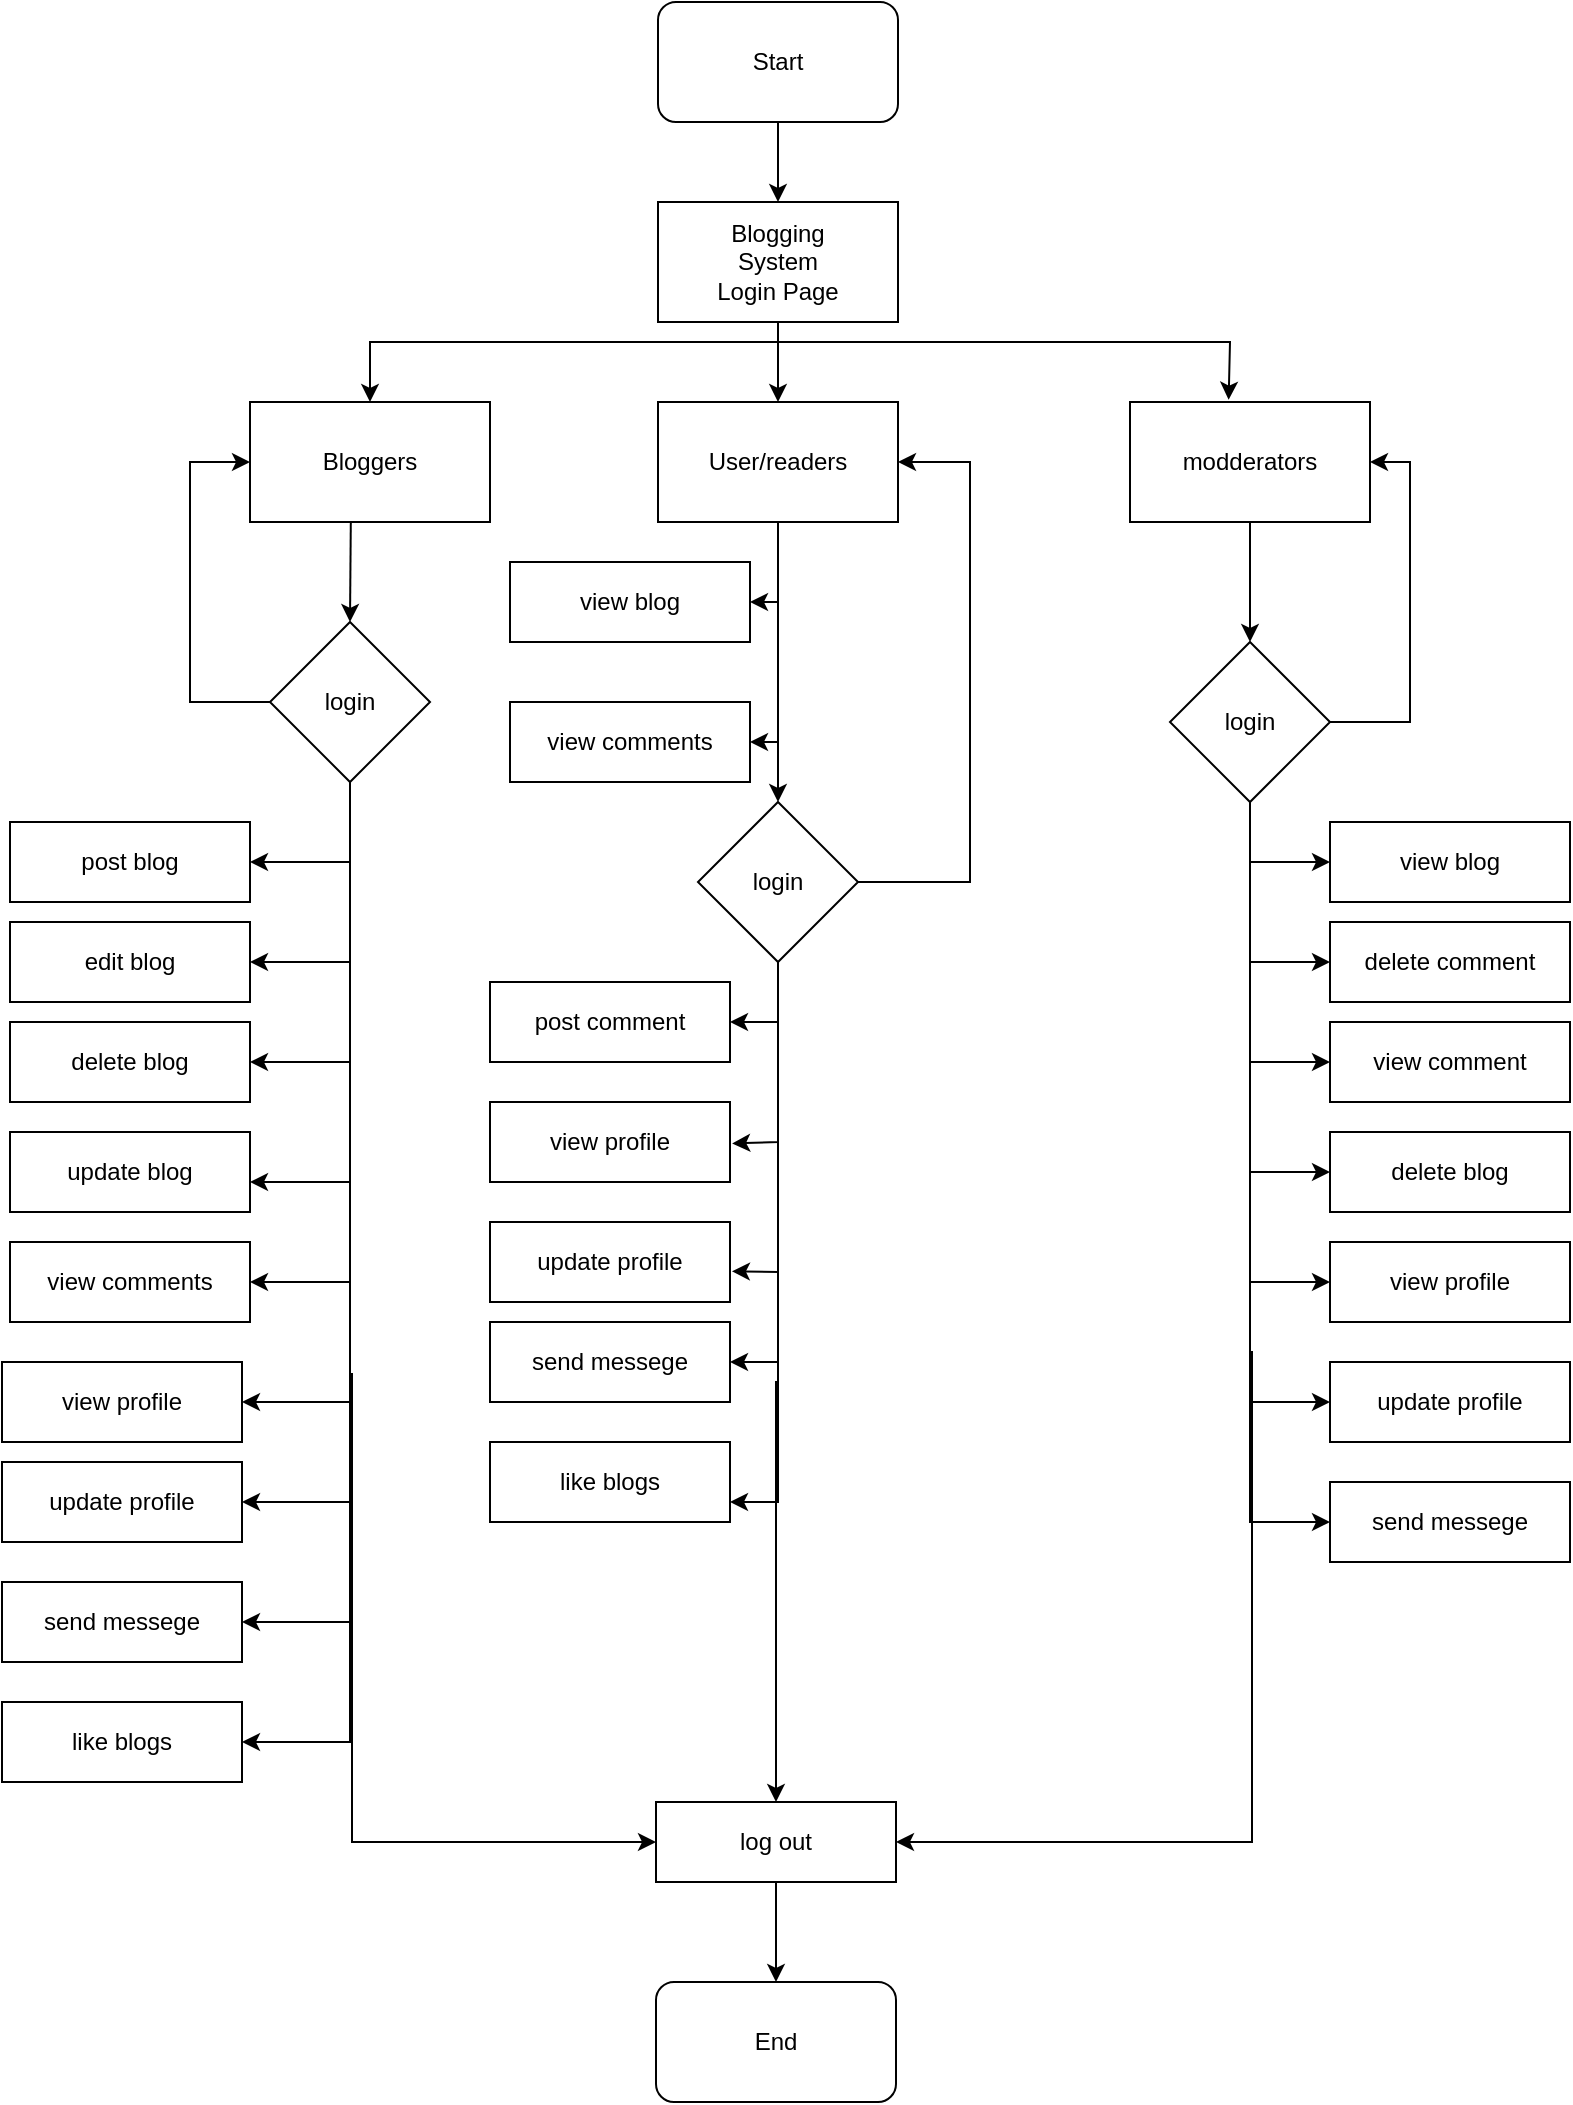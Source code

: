 <mxfile version="21.6.8" type="device">
  <diagram id="C5RBs43oDa-KdzZeNtuy" name="Page-1">
    <mxGraphModel dx="864" dy="556" grid="1" gridSize="10" guides="1" tooltips="1" connect="1" arrows="1" fold="1" page="1" pageScale="1" pageWidth="827" pageHeight="1169" math="0" shadow="0">
      <root>
        <mxCell id="WIyWlLk6GJQsqaUBKTNV-0" />
        <mxCell id="WIyWlLk6GJQsqaUBKTNV-1" parent="WIyWlLk6GJQsqaUBKTNV-0" />
        <mxCell id="yEGrShc0nkDmfcy5XUrJ-1" value="Start" style="rounded=1;whiteSpace=wrap;html=1;" parent="WIyWlLk6GJQsqaUBKTNV-1" vertex="1">
          <mxGeometry x="354" y="30" width="120" height="60" as="geometry" />
        </mxCell>
        <mxCell id="yEGrShc0nkDmfcy5XUrJ-2" value="" style="endArrow=classic;html=1;rounded=0;" parent="WIyWlLk6GJQsqaUBKTNV-1" source="yEGrShc0nkDmfcy5XUrJ-1" target="yEGrShc0nkDmfcy5XUrJ-3" edge="1">
          <mxGeometry width="50" height="50" relative="1" as="geometry">
            <mxPoint x="390" y="190" as="sourcePoint" />
            <mxPoint x="414" y="130" as="targetPoint" />
          </mxGeometry>
        </mxCell>
        <mxCell id="yEGrShc0nkDmfcy5XUrJ-3" value="Blogging&lt;br&gt;System&lt;br&gt;Login Page" style="rounded=0;whiteSpace=wrap;html=1;" parent="WIyWlLk6GJQsqaUBKTNV-1" vertex="1">
          <mxGeometry x="354" y="130" width="120" height="60" as="geometry" />
        </mxCell>
        <mxCell id="yEGrShc0nkDmfcy5XUrJ-5" value="Bloggers" style="rounded=0;whiteSpace=wrap;html=1;" parent="WIyWlLk6GJQsqaUBKTNV-1" vertex="1">
          <mxGeometry x="150" y="230" width="120" height="60" as="geometry" />
        </mxCell>
        <mxCell id="b2F76i5s4Bah9nfROhkG-20" style="edgeStyle=orthogonalEdgeStyle;rounded=0;orthogonalLoop=1;jettySize=auto;html=1;entryX=0.5;entryY=0;entryDx=0;entryDy=0;" parent="WIyWlLk6GJQsqaUBKTNV-1" source="yEGrShc0nkDmfcy5XUrJ-6" target="b2F76i5s4Bah9nfROhkG-17" edge="1">
          <mxGeometry relative="1" as="geometry" />
        </mxCell>
        <mxCell id="yEGrShc0nkDmfcy5XUrJ-6" value="User/readers" style="rounded=0;whiteSpace=wrap;html=1;" parent="WIyWlLk6GJQsqaUBKTNV-1" vertex="1">
          <mxGeometry x="354" y="230" width="120" height="60" as="geometry" />
        </mxCell>
        <mxCell id="yEGrShc0nkDmfcy5XUrJ-7" value="modderators" style="rounded=0;whiteSpace=wrap;html=1;" parent="WIyWlLk6GJQsqaUBKTNV-1" vertex="1">
          <mxGeometry x="590" y="230" width="120" height="60" as="geometry" />
        </mxCell>
        <mxCell id="yEGrShc0nkDmfcy5XUrJ-10" value="" style="endArrow=classic;html=1;rounded=0;entryX=0.5;entryY=0;entryDx=0;entryDy=0;exitX=0.5;exitY=1;exitDx=0;exitDy=0;" parent="WIyWlLk6GJQsqaUBKTNV-1" source="yEGrShc0nkDmfcy5XUrJ-3" target="yEGrShc0nkDmfcy5XUrJ-5" edge="1">
          <mxGeometry width="50" height="50" relative="1" as="geometry">
            <mxPoint x="410" y="200" as="sourcePoint" />
            <mxPoint x="202.68" y="230" as="targetPoint" />
            <Array as="points">
              <mxPoint x="414" y="200" />
              <mxPoint x="210" y="200" />
            </Array>
          </mxGeometry>
        </mxCell>
        <mxCell id="yEGrShc0nkDmfcy5XUrJ-12" value="" style="endArrow=classic;html=1;rounded=0;entryX=0.411;entryY=-0.019;entryDx=0;entryDy=0;exitX=0.5;exitY=1;exitDx=0;exitDy=0;entryPerimeter=0;" parent="WIyWlLk6GJQsqaUBKTNV-1" source="yEGrShc0nkDmfcy5XUrJ-3" target="yEGrShc0nkDmfcy5XUrJ-7" edge="1">
          <mxGeometry width="50" height="50" relative="1" as="geometry">
            <mxPoint x="424" y="200" as="sourcePoint" />
            <mxPoint x="220" y="240" as="targetPoint" />
            <Array as="points">
              <mxPoint x="414" y="200" />
              <mxPoint x="640" y="200" />
            </Array>
          </mxGeometry>
        </mxCell>
        <mxCell id="yEGrShc0nkDmfcy5XUrJ-15" value="" style="endArrow=classic;html=1;rounded=0;entryX=0.5;entryY=0;entryDx=0;entryDy=0;" parent="WIyWlLk6GJQsqaUBKTNV-1" target="yEGrShc0nkDmfcy5XUrJ-6" edge="1">
          <mxGeometry width="50" height="50" relative="1" as="geometry">
            <mxPoint x="414" y="190" as="sourcePoint" />
            <mxPoint x="420" y="140" as="targetPoint" />
          </mxGeometry>
        </mxCell>
        <mxCell id="b2F76i5s4Bah9nfROhkG-29" style="edgeStyle=orthogonalEdgeStyle;rounded=0;orthogonalLoop=1;jettySize=auto;html=1;entryX=1;entryY=0.5;entryDx=0;entryDy=0;" parent="WIyWlLk6GJQsqaUBKTNV-1" source="yEGrShc0nkDmfcy5XUrJ-16" target="b2F76i5s4Bah9nfROhkG-15" edge="1">
          <mxGeometry relative="1" as="geometry">
            <mxPoint x="200" y="914" as="targetPoint" />
            <Array as="points">
              <mxPoint x="200" y="900" />
            </Array>
          </mxGeometry>
        </mxCell>
        <mxCell id="b2F76i5s4Bah9nfROhkG-60" style="edgeStyle=orthogonalEdgeStyle;rounded=0;orthogonalLoop=1;jettySize=auto;html=1;entryX=0;entryY=0.5;entryDx=0;entryDy=0;" parent="WIyWlLk6GJQsqaUBKTNV-1" source="yEGrShc0nkDmfcy5XUrJ-16" target="b2F76i5s4Bah9nfROhkG-59" edge="1">
          <mxGeometry relative="1" as="geometry">
            <mxPoint x="200" y="1012.5" as="targetPoint" />
            <Array as="points">
              <mxPoint x="200" y="716" />
              <mxPoint x="201" y="980" />
            </Array>
          </mxGeometry>
        </mxCell>
        <mxCell id="yEGrShc0nkDmfcy5XUrJ-16" value="login" style="rhombus;whiteSpace=wrap;html=1;" parent="WIyWlLk6GJQsqaUBKTNV-1" vertex="1">
          <mxGeometry x="160" y="340" width="80" height="80" as="geometry" />
        </mxCell>
        <mxCell id="b2F76i5s4Bah9nfROhkG-57" style="edgeStyle=orthogonalEdgeStyle;rounded=0;orthogonalLoop=1;jettySize=auto;html=1;entryX=0;entryY=0.5;entryDx=0;entryDy=0;" parent="WIyWlLk6GJQsqaUBKTNV-1" source="yEGrShc0nkDmfcy5XUrJ-17" target="b2F76i5s4Bah9nfROhkG-12" edge="1">
          <mxGeometry relative="1" as="geometry">
            <mxPoint x="650" y="813.81" as="targetPoint" />
            <Array as="points">
              <mxPoint x="650" y="790" />
            </Array>
          </mxGeometry>
        </mxCell>
        <mxCell id="b2F76i5s4Bah9nfROhkG-62" style="edgeStyle=orthogonalEdgeStyle;rounded=0;orthogonalLoop=1;jettySize=auto;html=1;entryX=1;entryY=0.5;entryDx=0;entryDy=0;" parent="WIyWlLk6GJQsqaUBKTNV-1" source="yEGrShc0nkDmfcy5XUrJ-17" target="b2F76i5s4Bah9nfROhkG-59" edge="1">
          <mxGeometry relative="1" as="geometry">
            <mxPoint x="650" y="980" as="targetPoint" />
            <Array as="points">
              <mxPoint x="650" y="705" />
              <mxPoint x="651" y="980" />
            </Array>
          </mxGeometry>
        </mxCell>
        <mxCell id="yEGrShc0nkDmfcy5XUrJ-17" value="login" style="rhombus;whiteSpace=wrap;html=1;" parent="WIyWlLk6GJQsqaUBKTNV-1" vertex="1">
          <mxGeometry x="610" y="350" width="80" height="80" as="geometry" />
        </mxCell>
        <mxCell id="yEGrShc0nkDmfcy5XUrJ-18" value="" style="endArrow=classic;html=1;rounded=0;exitX=0.42;exitY=1.004;exitDx=0;exitDy=0;entryX=0.5;entryY=0;entryDx=0;entryDy=0;exitPerimeter=0;" parent="WIyWlLk6GJQsqaUBKTNV-1" source="yEGrShc0nkDmfcy5XUrJ-5" target="yEGrShc0nkDmfcy5XUrJ-16" edge="1">
          <mxGeometry width="50" height="50" relative="1" as="geometry">
            <mxPoint x="200" y="340" as="sourcePoint" />
            <mxPoint x="170" y="320" as="targetPoint" />
          </mxGeometry>
        </mxCell>
        <mxCell id="yEGrShc0nkDmfcy5XUrJ-19" value="" style="endArrow=classic;html=1;rounded=0;exitX=0.5;exitY=1;exitDx=0;exitDy=0;entryX=0.5;entryY=0;entryDx=0;entryDy=0;" parent="WIyWlLk6GJQsqaUBKTNV-1" source="yEGrShc0nkDmfcy5XUrJ-7" target="yEGrShc0nkDmfcy5XUrJ-17" edge="1">
          <mxGeometry width="50" height="50" relative="1" as="geometry">
            <mxPoint x="481" y="320" as="sourcePoint" />
            <mxPoint x="480" y="368" as="targetPoint" />
          </mxGeometry>
        </mxCell>
        <mxCell id="yEGrShc0nkDmfcy5XUrJ-20" value="" style="endArrow=classic;html=1;rounded=0;entryX=0;entryY=0.5;entryDx=0;entryDy=0;exitX=0;exitY=0.5;exitDx=0;exitDy=0;" parent="WIyWlLk6GJQsqaUBKTNV-1" source="yEGrShc0nkDmfcy5XUrJ-16" target="yEGrShc0nkDmfcy5XUrJ-5" edge="1">
          <mxGeometry width="50" height="50" relative="1" as="geometry">
            <mxPoint x="150" y="370" as="sourcePoint" />
            <mxPoint x="140" y="360" as="targetPoint" />
            <Array as="points">
              <mxPoint x="120" y="380" />
              <mxPoint x="120" y="260" />
            </Array>
          </mxGeometry>
        </mxCell>
        <mxCell id="yEGrShc0nkDmfcy5XUrJ-21" value="" style="endArrow=classic;html=1;rounded=0;entryX=1;entryY=0.5;entryDx=0;entryDy=0;exitX=1;exitY=0.5;exitDx=0;exitDy=0;" parent="WIyWlLk6GJQsqaUBKTNV-1" source="yEGrShc0nkDmfcy5XUrJ-17" target="yEGrShc0nkDmfcy5XUrJ-7" edge="1">
          <mxGeometry width="50" height="50" relative="1" as="geometry">
            <mxPoint x="770" y="380" as="sourcePoint" />
            <mxPoint x="760" y="260" as="targetPoint" />
            <Array as="points">
              <mxPoint x="730" y="390" />
              <mxPoint x="730" y="260" />
            </Array>
          </mxGeometry>
        </mxCell>
        <mxCell id="yEGrShc0nkDmfcy5XUrJ-22" value="post blog" style="rounded=0;whiteSpace=wrap;html=1;" parent="WIyWlLk6GJQsqaUBKTNV-1" vertex="1">
          <mxGeometry x="30" y="440" width="120" height="40" as="geometry" />
        </mxCell>
        <mxCell id="yEGrShc0nkDmfcy5XUrJ-23" value="edit blog" style="rounded=0;whiteSpace=wrap;html=1;" parent="WIyWlLk6GJQsqaUBKTNV-1" vertex="1">
          <mxGeometry x="30" y="490" width="120" height="40" as="geometry" />
        </mxCell>
        <mxCell id="yEGrShc0nkDmfcy5XUrJ-24" value="delete blog" style="rounded=0;whiteSpace=wrap;html=1;" parent="WIyWlLk6GJQsqaUBKTNV-1" vertex="1">
          <mxGeometry x="30" y="540" width="120" height="40" as="geometry" />
        </mxCell>
        <mxCell id="yEGrShc0nkDmfcy5XUrJ-25" value="update blog" style="rounded=0;whiteSpace=wrap;html=1;" parent="WIyWlLk6GJQsqaUBKTNV-1" vertex="1">
          <mxGeometry x="30" y="595" width="120" height="40" as="geometry" />
        </mxCell>
        <mxCell id="yEGrShc0nkDmfcy5XUrJ-26" value="view comments" style="rounded=0;whiteSpace=wrap;html=1;" parent="WIyWlLk6GJQsqaUBKTNV-1" vertex="1">
          <mxGeometry x="30" y="650" width="120" height="40" as="geometry" />
        </mxCell>
        <mxCell id="yEGrShc0nkDmfcy5XUrJ-28" value="view profile" style="rounded=0;whiteSpace=wrap;html=1;" parent="WIyWlLk6GJQsqaUBKTNV-1" vertex="1">
          <mxGeometry x="270" y="580" width="120" height="40" as="geometry" />
        </mxCell>
        <mxCell id="yEGrShc0nkDmfcy5XUrJ-29" value="delete blog" style="rounded=0;whiteSpace=wrap;html=1;" parent="WIyWlLk6GJQsqaUBKTNV-1" vertex="1">
          <mxGeometry x="690" y="595" width="120" height="40" as="geometry" />
        </mxCell>
        <mxCell id="yEGrShc0nkDmfcy5XUrJ-33" value="view blog" style="rounded=0;whiteSpace=wrap;html=1;" parent="WIyWlLk6GJQsqaUBKTNV-1" vertex="1">
          <mxGeometry x="690" y="440" width="120" height="40" as="geometry" />
        </mxCell>
        <mxCell id="yEGrShc0nkDmfcy5XUrJ-34" value="view comment" style="rounded=0;whiteSpace=wrap;html=1;" parent="WIyWlLk6GJQsqaUBKTNV-1" vertex="1">
          <mxGeometry x="690" y="540" width="120" height="40" as="geometry" />
        </mxCell>
        <mxCell id="yEGrShc0nkDmfcy5XUrJ-35" value="delete comment" style="rounded=0;whiteSpace=wrap;html=1;" parent="WIyWlLk6GJQsqaUBKTNV-1" vertex="1">
          <mxGeometry x="690" y="490" width="120" height="40" as="geometry" />
        </mxCell>
        <mxCell id="b2F76i5s4Bah9nfROhkG-2" value="view profile" style="rounded=0;whiteSpace=wrap;html=1;" parent="WIyWlLk6GJQsqaUBKTNV-1" vertex="1">
          <mxGeometry x="690" y="650" width="120" height="40" as="geometry" />
        </mxCell>
        <mxCell id="b2F76i5s4Bah9nfROhkG-3" value="update profile" style="rounded=0;whiteSpace=wrap;html=1;" parent="WIyWlLk6GJQsqaUBKTNV-1" vertex="1">
          <mxGeometry x="270" y="640" width="120" height="40" as="geometry" />
        </mxCell>
        <mxCell id="b2F76i5s4Bah9nfROhkG-4" value="update profile" style="rounded=0;whiteSpace=wrap;html=1;" parent="WIyWlLk6GJQsqaUBKTNV-1" vertex="1">
          <mxGeometry x="690" y="710" width="120" height="40" as="geometry" />
        </mxCell>
        <mxCell id="b2F76i5s4Bah9nfROhkG-5" value="view blog" style="rounded=0;whiteSpace=wrap;html=1;" parent="WIyWlLk6GJQsqaUBKTNV-1" vertex="1">
          <mxGeometry x="280" y="310" width="120" height="40" as="geometry" />
        </mxCell>
        <mxCell id="b2F76i5s4Bah9nfROhkG-6" value="view comments" style="rounded=0;whiteSpace=wrap;html=1;" parent="WIyWlLk6GJQsqaUBKTNV-1" vertex="1">
          <mxGeometry x="280" y="380" width="120" height="40" as="geometry" />
        </mxCell>
        <mxCell id="b2F76i5s4Bah9nfROhkG-7" value="post comment" style="rounded=0;whiteSpace=wrap;html=1;" parent="WIyWlLk6GJQsqaUBKTNV-1" vertex="1">
          <mxGeometry x="270" y="520" width="120" height="40" as="geometry" />
        </mxCell>
        <mxCell id="b2F76i5s4Bah9nfROhkG-8" value="view profile" style="rounded=0;whiteSpace=wrap;html=1;" parent="WIyWlLk6GJQsqaUBKTNV-1" vertex="1">
          <mxGeometry x="26" y="710" width="120" height="40" as="geometry" />
        </mxCell>
        <mxCell id="b2F76i5s4Bah9nfROhkG-9" value="update profile" style="rounded=0;whiteSpace=wrap;html=1;" parent="WIyWlLk6GJQsqaUBKTNV-1" vertex="1">
          <mxGeometry x="26" y="760" width="120" height="40" as="geometry" />
        </mxCell>
        <mxCell id="b2F76i5s4Bah9nfROhkG-10" value="send messege" style="rounded=0;whiteSpace=wrap;html=1;" parent="WIyWlLk6GJQsqaUBKTNV-1" vertex="1">
          <mxGeometry x="26" y="820" width="120" height="40" as="geometry" />
        </mxCell>
        <mxCell id="b2F76i5s4Bah9nfROhkG-11" value="send messege" style="rounded=0;whiteSpace=wrap;html=1;" parent="WIyWlLk6GJQsqaUBKTNV-1" vertex="1">
          <mxGeometry x="270" y="690" width="120" height="40" as="geometry" />
        </mxCell>
        <mxCell id="b2F76i5s4Bah9nfROhkG-12" value="send messege" style="rounded=0;whiteSpace=wrap;html=1;" parent="WIyWlLk6GJQsqaUBKTNV-1" vertex="1">
          <mxGeometry x="690" y="770" width="120" height="40" as="geometry" />
        </mxCell>
        <mxCell id="b2F76i5s4Bah9nfROhkG-14" value="like blogs" style="rounded=0;whiteSpace=wrap;html=1;" parent="WIyWlLk6GJQsqaUBKTNV-1" vertex="1">
          <mxGeometry x="270" y="750" width="120" height="40" as="geometry" />
        </mxCell>
        <mxCell id="b2F76i5s4Bah9nfROhkG-15" value="like blogs" style="rounded=0;whiteSpace=wrap;html=1;" parent="WIyWlLk6GJQsqaUBKTNV-1" vertex="1">
          <mxGeometry x="26" y="880" width="120" height="40" as="geometry" />
        </mxCell>
        <mxCell id="b2F76i5s4Bah9nfROhkG-24" style="edgeStyle=orthogonalEdgeStyle;rounded=0;orthogonalLoop=1;jettySize=auto;html=1;entryX=1;entryY=0.75;entryDx=0;entryDy=0;" parent="WIyWlLk6GJQsqaUBKTNV-1" source="b2F76i5s4Bah9nfROhkG-17" target="b2F76i5s4Bah9nfROhkG-14" edge="1">
          <mxGeometry relative="1" as="geometry">
            <mxPoint x="414.0" y="720" as="targetPoint" />
            <Array as="points">
              <mxPoint x="414" y="780" />
            </Array>
          </mxGeometry>
        </mxCell>
        <mxCell id="b2F76i5s4Bah9nfROhkG-61" style="edgeStyle=orthogonalEdgeStyle;rounded=0;orthogonalLoop=1;jettySize=auto;html=1;entryX=0.5;entryY=0;entryDx=0;entryDy=0;" parent="WIyWlLk6GJQsqaUBKTNV-1" source="b2F76i5s4Bah9nfROhkG-17" target="b2F76i5s4Bah9nfROhkG-59" edge="1">
          <mxGeometry relative="1" as="geometry" />
        </mxCell>
        <mxCell id="b2F76i5s4Bah9nfROhkG-17" value="login" style="rhombus;whiteSpace=wrap;html=1;" parent="WIyWlLk6GJQsqaUBKTNV-1" vertex="1">
          <mxGeometry x="374" y="430" width="80" height="80" as="geometry" />
        </mxCell>
        <mxCell id="b2F76i5s4Bah9nfROhkG-18" value="" style="endArrow=classic;html=1;rounded=0;entryX=1;entryY=0.5;entryDx=0;entryDy=0;exitX=1;exitY=0.5;exitDx=0;exitDy=0;" parent="WIyWlLk6GJQsqaUBKTNV-1" source="b2F76i5s4Bah9nfROhkG-17" target="yEGrShc0nkDmfcy5XUrJ-6" edge="1">
          <mxGeometry width="50" height="50" relative="1" as="geometry">
            <mxPoint x="530" y="460" as="sourcePoint" />
            <mxPoint x="470" y="340" as="targetPoint" />
            <Array as="points">
              <mxPoint x="510" y="470" />
              <mxPoint x="510" y="260" />
            </Array>
          </mxGeometry>
        </mxCell>
        <mxCell id="b2F76i5s4Bah9nfROhkG-21" value="" style="endArrow=classic;html=1;rounded=0;entryX=1;entryY=0.5;entryDx=0;entryDy=0;exitX=0.5;exitY=1;exitDx=0;exitDy=0;" parent="WIyWlLk6GJQsqaUBKTNV-1" source="yEGrShc0nkDmfcy5XUrJ-6" target="b2F76i5s4Bah9nfROhkG-5" edge="1">
          <mxGeometry width="50" height="50" relative="1" as="geometry">
            <mxPoint x="450" y="334" as="sourcePoint" />
            <mxPoint x="420" y="310" as="targetPoint" />
            <Array as="points">
              <mxPoint x="414" y="330" />
            </Array>
          </mxGeometry>
        </mxCell>
        <mxCell id="b2F76i5s4Bah9nfROhkG-22" value="" style="endArrow=classic;html=1;rounded=0;entryX=1;entryY=0.5;entryDx=0;entryDy=0;exitX=0.5;exitY=1;exitDx=0;exitDy=0;" parent="WIyWlLk6GJQsqaUBKTNV-1" edge="1">
          <mxGeometry width="50" height="50" relative="1" as="geometry">
            <mxPoint x="414" y="360" as="sourcePoint" />
            <mxPoint x="400" y="400" as="targetPoint" />
            <Array as="points">
              <mxPoint x="414" y="400" />
            </Array>
          </mxGeometry>
        </mxCell>
        <mxCell id="b2F76i5s4Bah9nfROhkG-25" value="" style="endArrow=classic;html=1;rounded=0;entryX=1;entryY=0.5;entryDx=0;entryDy=0;exitX=0.5;exitY=1;exitDx=0;exitDy=0;" parent="WIyWlLk6GJQsqaUBKTNV-1" source="b2F76i5s4Bah9nfROhkG-17" target="b2F76i5s4Bah9nfROhkG-7" edge="1">
          <mxGeometry width="50" height="50" relative="1" as="geometry">
            <mxPoint x="310" y="550" as="sourcePoint" />
            <mxPoint x="360" y="500" as="targetPoint" />
            <Array as="points">
              <mxPoint x="414" y="540" />
            </Array>
          </mxGeometry>
        </mxCell>
        <mxCell id="b2F76i5s4Bah9nfROhkG-26" value="" style="endArrow=classic;html=1;rounded=0;entryX=1.009;entryY=0.518;entryDx=0;entryDy=0;exitX=0.5;exitY=1;exitDx=0;exitDy=0;entryPerimeter=0;" parent="WIyWlLk6GJQsqaUBKTNV-1" source="b2F76i5s4Bah9nfROhkG-17" target="yEGrShc0nkDmfcy5XUrJ-28" edge="1">
          <mxGeometry width="50" height="50" relative="1" as="geometry">
            <mxPoint x="414" y="570" as="sourcePoint" />
            <mxPoint x="390" y="600" as="targetPoint" />
            <Array as="points">
              <mxPoint x="414" y="600" />
            </Array>
          </mxGeometry>
        </mxCell>
        <mxCell id="b2F76i5s4Bah9nfROhkG-27" value="" style="endArrow=classic;html=1;rounded=0;entryX=1.008;entryY=0.616;entryDx=0;entryDy=0;exitX=0.5;exitY=1;exitDx=0;exitDy=0;entryPerimeter=0;" parent="WIyWlLk6GJQsqaUBKTNV-1" source="b2F76i5s4Bah9nfROhkG-17" target="b2F76i5s4Bah9nfROhkG-3" edge="1">
          <mxGeometry width="50" height="50" relative="1" as="geometry">
            <mxPoint x="424" y="520" as="sourcePoint" />
            <mxPoint x="400" y="610" as="targetPoint" />
            <Array as="points">
              <mxPoint x="414" y="665" />
            </Array>
          </mxGeometry>
        </mxCell>
        <mxCell id="b2F76i5s4Bah9nfROhkG-28" value="" style="endArrow=classic;html=1;rounded=0;entryX=1;entryY=0.5;entryDx=0;entryDy=0;exitX=0.5;exitY=1;exitDx=0;exitDy=0;" parent="WIyWlLk6GJQsqaUBKTNV-1" source="b2F76i5s4Bah9nfROhkG-17" target="b2F76i5s4Bah9nfROhkG-11" edge="1">
          <mxGeometry width="50" height="50" relative="1" as="geometry">
            <mxPoint x="424" y="520" as="sourcePoint" />
            <mxPoint x="401" y="675" as="targetPoint" />
            <Array as="points">
              <mxPoint x="414" y="710" />
            </Array>
          </mxGeometry>
        </mxCell>
        <mxCell id="b2F76i5s4Bah9nfROhkG-30" value="" style="endArrow=classic;html=1;rounded=0;entryX=1;entryY=0.5;entryDx=0;entryDy=0;" parent="WIyWlLk6GJQsqaUBKTNV-1" target="yEGrShc0nkDmfcy5XUrJ-22" edge="1">
          <mxGeometry width="50" height="50" relative="1" as="geometry">
            <mxPoint x="200" y="420" as="sourcePoint" />
            <mxPoint x="300" y="430" as="targetPoint" />
            <Array as="points">
              <mxPoint x="200" y="460" />
            </Array>
          </mxGeometry>
        </mxCell>
        <mxCell id="b2F76i5s4Bah9nfROhkG-31" value="" style="endArrow=classic;html=1;rounded=0;entryX=1;entryY=0.5;entryDx=0;entryDy=0;" parent="WIyWlLk6GJQsqaUBKTNV-1" target="yEGrShc0nkDmfcy5XUrJ-23" edge="1">
          <mxGeometry width="50" height="50" relative="1" as="geometry">
            <mxPoint x="200" y="420" as="sourcePoint" />
            <mxPoint x="160" y="470" as="targetPoint" />
            <Array as="points">
              <mxPoint x="200" y="510" />
            </Array>
          </mxGeometry>
        </mxCell>
        <mxCell id="b2F76i5s4Bah9nfROhkG-32" value="" style="endArrow=classic;html=1;rounded=0;entryX=1;entryY=0.5;entryDx=0;entryDy=0;" parent="WIyWlLk6GJQsqaUBKTNV-1" target="yEGrShc0nkDmfcy5XUrJ-24" edge="1">
          <mxGeometry width="50" height="50" relative="1" as="geometry">
            <mxPoint x="200" y="420" as="sourcePoint" />
            <mxPoint x="160" y="520" as="targetPoint" />
            <Array as="points">
              <mxPoint x="200" y="560" />
            </Array>
          </mxGeometry>
        </mxCell>
        <mxCell id="b2F76i5s4Bah9nfROhkG-33" value="" style="endArrow=classic;html=1;rounded=0;entryX=1;entryY=0.625;entryDx=0;entryDy=0;entryPerimeter=0;" parent="WIyWlLk6GJQsqaUBKTNV-1" target="yEGrShc0nkDmfcy5XUrJ-25" edge="1">
          <mxGeometry width="50" height="50" relative="1" as="geometry">
            <mxPoint x="200" y="420" as="sourcePoint" />
            <mxPoint x="163" y="571" as="targetPoint" />
            <Array as="points">
              <mxPoint x="200" y="620" />
            </Array>
          </mxGeometry>
        </mxCell>
        <mxCell id="b2F76i5s4Bah9nfROhkG-34" value="" style="endArrow=classic;html=1;rounded=0;entryX=1;entryY=0.5;entryDx=0;entryDy=0;exitX=0.5;exitY=1;exitDx=0;exitDy=0;" parent="WIyWlLk6GJQsqaUBKTNV-1" source="yEGrShc0nkDmfcy5XUrJ-16" target="yEGrShc0nkDmfcy5XUrJ-26" edge="1">
          <mxGeometry width="50" height="50" relative="1" as="geometry">
            <mxPoint x="200" y="470" as="sourcePoint" />
            <mxPoint x="150" y="670" as="targetPoint" />
            <Array as="points">
              <mxPoint x="200" y="670" />
            </Array>
          </mxGeometry>
        </mxCell>
        <mxCell id="b2F76i5s4Bah9nfROhkG-35" value="" style="endArrow=classic;html=1;rounded=0;exitX=0.5;exitY=1;exitDx=0;exitDy=0;entryX=1;entryY=0.5;entryDx=0;entryDy=0;" parent="WIyWlLk6GJQsqaUBKTNV-1" source="yEGrShc0nkDmfcy5XUrJ-16" target="b2F76i5s4Bah9nfROhkG-8" edge="1">
          <mxGeometry width="50" height="50" relative="1" as="geometry">
            <mxPoint x="200" y="480" as="sourcePoint" />
            <mxPoint x="150" y="730" as="targetPoint" />
            <Array as="points">
              <mxPoint x="200" y="730" />
            </Array>
          </mxGeometry>
        </mxCell>
        <mxCell id="b2F76i5s4Bah9nfROhkG-36" value="" style="endArrow=classic;html=1;rounded=0;exitX=0.5;exitY=1;exitDx=0;exitDy=0;entryX=1;entryY=0.5;entryDx=0;entryDy=0;" parent="WIyWlLk6GJQsqaUBKTNV-1" source="yEGrShc0nkDmfcy5XUrJ-16" target="b2F76i5s4Bah9nfROhkG-9" edge="1">
          <mxGeometry width="50" height="50" relative="1" as="geometry">
            <mxPoint x="196" y="470" as="sourcePoint" />
            <mxPoint x="150" y="780" as="targetPoint" />
            <Array as="points">
              <mxPoint x="200" y="780" />
            </Array>
          </mxGeometry>
        </mxCell>
        <mxCell id="b2F76i5s4Bah9nfROhkG-38" value="" style="endArrow=classic;html=1;rounded=0;exitX=0.5;exitY=1;exitDx=0;exitDy=0;entryX=1;entryY=0.5;entryDx=0;entryDy=0;" parent="WIyWlLk6GJQsqaUBKTNV-1" source="yEGrShc0nkDmfcy5XUrJ-16" target="b2F76i5s4Bah9nfROhkG-10" edge="1">
          <mxGeometry width="50" height="50" relative="1" as="geometry">
            <mxPoint x="200" y="480" as="sourcePoint" />
            <mxPoint x="150" y="840" as="targetPoint" />
            <Array as="points">
              <mxPoint x="200" y="840" />
            </Array>
          </mxGeometry>
        </mxCell>
        <mxCell id="b2F76i5s4Bah9nfROhkG-49" value="" style="endArrow=classic;html=1;rounded=0;entryX=0;entryY=0.5;entryDx=0;entryDy=0;exitX=0.5;exitY=1;exitDx=0;exitDy=0;" parent="WIyWlLk6GJQsqaUBKTNV-1" source="yEGrShc0nkDmfcy5XUrJ-17" target="yEGrShc0nkDmfcy5XUrJ-33" edge="1">
          <mxGeometry width="50" height="50" relative="1" as="geometry">
            <mxPoint x="584" y="440" as="sourcePoint" />
            <mxPoint x="534" y="480" as="targetPoint" />
            <Array as="points">
              <mxPoint x="650" y="460" />
            </Array>
          </mxGeometry>
        </mxCell>
        <mxCell id="b2F76i5s4Bah9nfROhkG-50" value="" style="endArrow=classic;html=1;rounded=0;entryX=0;entryY=0.5;entryDx=0;entryDy=0;exitX=0.5;exitY=1;exitDx=0;exitDy=0;" parent="WIyWlLk6GJQsqaUBKTNV-1" source="yEGrShc0nkDmfcy5XUrJ-17" target="yEGrShc0nkDmfcy5XUrJ-35" edge="1">
          <mxGeometry width="50" height="50" relative="1" as="geometry">
            <mxPoint x="584" y="440" as="sourcePoint" />
            <mxPoint x="534" y="530" as="targetPoint" />
            <Array as="points">
              <mxPoint x="650" y="510" />
            </Array>
          </mxGeometry>
        </mxCell>
        <mxCell id="b2F76i5s4Bah9nfROhkG-51" value="" style="endArrow=classic;html=1;rounded=0;entryX=0;entryY=0.5;entryDx=0;entryDy=0;exitX=0.5;exitY=1;exitDx=0;exitDy=0;" parent="WIyWlLk6GJQsqaUBKTNV-1" source="yEGrShc0nkDmfcy5XUrJ-17" target="yEGrShc0nkDmfcy5XUrJ-34" edge="1">
          <mxGeometry width="50" height="50" relative="1" as="geometry">
            <mxPoint x="584" y="440" as="sourcePoint" />
            <mxPoint x="534" y="580" as="targetPoint" />
            <Array as="points">
              <mxPoint x="650" y="560" />
            </Array>
          </mxGeometry>
        </mxCell>
        <mxCell id="b2F76i5s4Bah9nfROhkG-52" value="" style="endArrow=classic;html=1;rounded=0;entryX=0;entryY=0.5;entryDx=0;entryDy=0;exitX=0.5;exitY=1;exitDx=0;exitDy=0;" parent="WIyWlLk6GJQsqaUBKTNV-1" source="yEGrShc0nkDmfcy5XUrJ-17" target="yEGrShc0nkDmfcy5XUrJ-29" edge="1">
          <mxGeometry width="50" height="50" relative="1" as="geometry">
            <mxPoint x="584" y="440" as="sourcePoint" />
            <mxPoint x="534" y="640" as="targetPoint" />
            <Array as="points">
              <mxPoint x="650" y="615" />
            </Array>
          </mxGeometry>
        </mxCell>
        <mxCell id="b2F76i5s4Bah9nfROhkG-53" value="" style="endArrow=classic;html=1;rounded=0;entryX=0;entryY=0.5;entryDx=0;entryDy=0;exitX=0.5;exitY=1;exitDx=0;exitDy=0;" parent="WIyWlLk6GJQsqaUBKTNV-1" source="yEGrShc0nkDmfcy5XUrJ-17" target="b2F76i5s4Bah9nfROhkG-2" edge="1">
          <mxGeometry width="50" height="50" relative="1" as="geometry">
            <mxPoint x="584" y="440" as="sourcePoint" />
            <mxPoint x="534" y="690" as="targetPoint" />
            <Array as="points">
              <mxPoint x="650" y="670" />
            </Array>
          </mxGeometry>
        </mxCell>
        <mxCell id="b2F76i5s4Bah9nfROhkG-54" value="" style="endArrow=classic;html=1;rounded=0;exitX=0.5;exitY=1;exitDx=0;exitDy=0;entryX=0;entryY=0.5;entryDx=0;entryDy=0;" parent="WIyWlLk6GJQsqaUBKTNV-1" source="yEGrShc0nkDmfcy5XUrJ-17" target="b2F76i5s4Bah9nfROhkG-4" edge="1">
          <mxGeometry width="50" height="50" relative="1" as="geometry">
            <mxPoint x="584" y="440" as="sourcePoint" />
            <mxPoint x="534" y="750" as="targetPoint" />
            <Array as="points">
              <mxPoint x="650" y="730" />
            </Array>
          </mxGeometry>
        </mxCell>
        <mxCell id="b2F76i5s4Bah9nfROhkG-63" style="edgeStyle=orthogonalEdgeStyle;rounded=0;orthogonalLoop=1;jettySize=auto;html=1;" parent="WIyWlLk6GJQsqaUBKTNV-1" source="b2F76i5s4Bah9nfROhkG-59" target="b2F76i5s4Bah9nfROhkG-66" edge="1">
          <mxGeometry relative="1" as="geometry">
            <mxPoint x="413" y="1020" as="targetPoint" />
          </mxGeometry>
        </mxCell>
        <mxCell id="b2F76i5s4Bah9nfROhkG-59" value="log out" style="rounded=0;whiteSpace=wrap;html=1;" parent="WIyWlLk6GJQsqaUBKTNV-1" vertex="1">
          <mxGeometry x="353" y="930" width="120" height="40" as="geometry" />
        </mxCell>
        <mxCell id="b2F76i5s4Bah9nfROhkG-66" value="End" style="rounded=1;whiteSpace=wrap;html=1;" parent="WIyWlLk6GJQsqaUBKTNV-1" vertex="1">
          <mxGeometry x="353" y="1020" width="120" height="60" as="geometry" />
        </mxCell>
      </root>
    </mxGraphModel>
  </diagram>
</mxfile>
